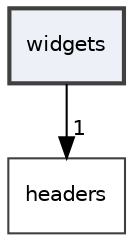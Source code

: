 digraph "widgets"
{
 // LATEX_PDF_SIZE
  edge [fontname="Helvetica",fontsize="10",labelfontname="Helvetica",labelfontsize="10"];
  node [fontname="Helvetica",fontsize="10",shape=record];
  compound=true
  dir_fc86ce11cfb5284f2928e718eeab9679 [shape=box, label="widgets", style="filled,bold,", fillcolor="#edf0f7", color="grey25", URL="dir_fc86ce11cfb5284f2928e718eeab9679.html"];
  dir_7f57b1e41c5acd0e859ae5f3a2b075a9 [shape=box, label="headers", style="", fillcolor="#edf0f7", color="grey25", URL="dir_7f57b1e41c5acd0e859ae5f3a2b075a9.html"];
  dir_fc86ce11cfb5284f2928e718eeab9679->dir_7f57b1e41c5acd0e859ae5f3a2b075a9 [headlabel="1", labeldistance=1.5 headhref="dir_000003_000001.html"];
}
